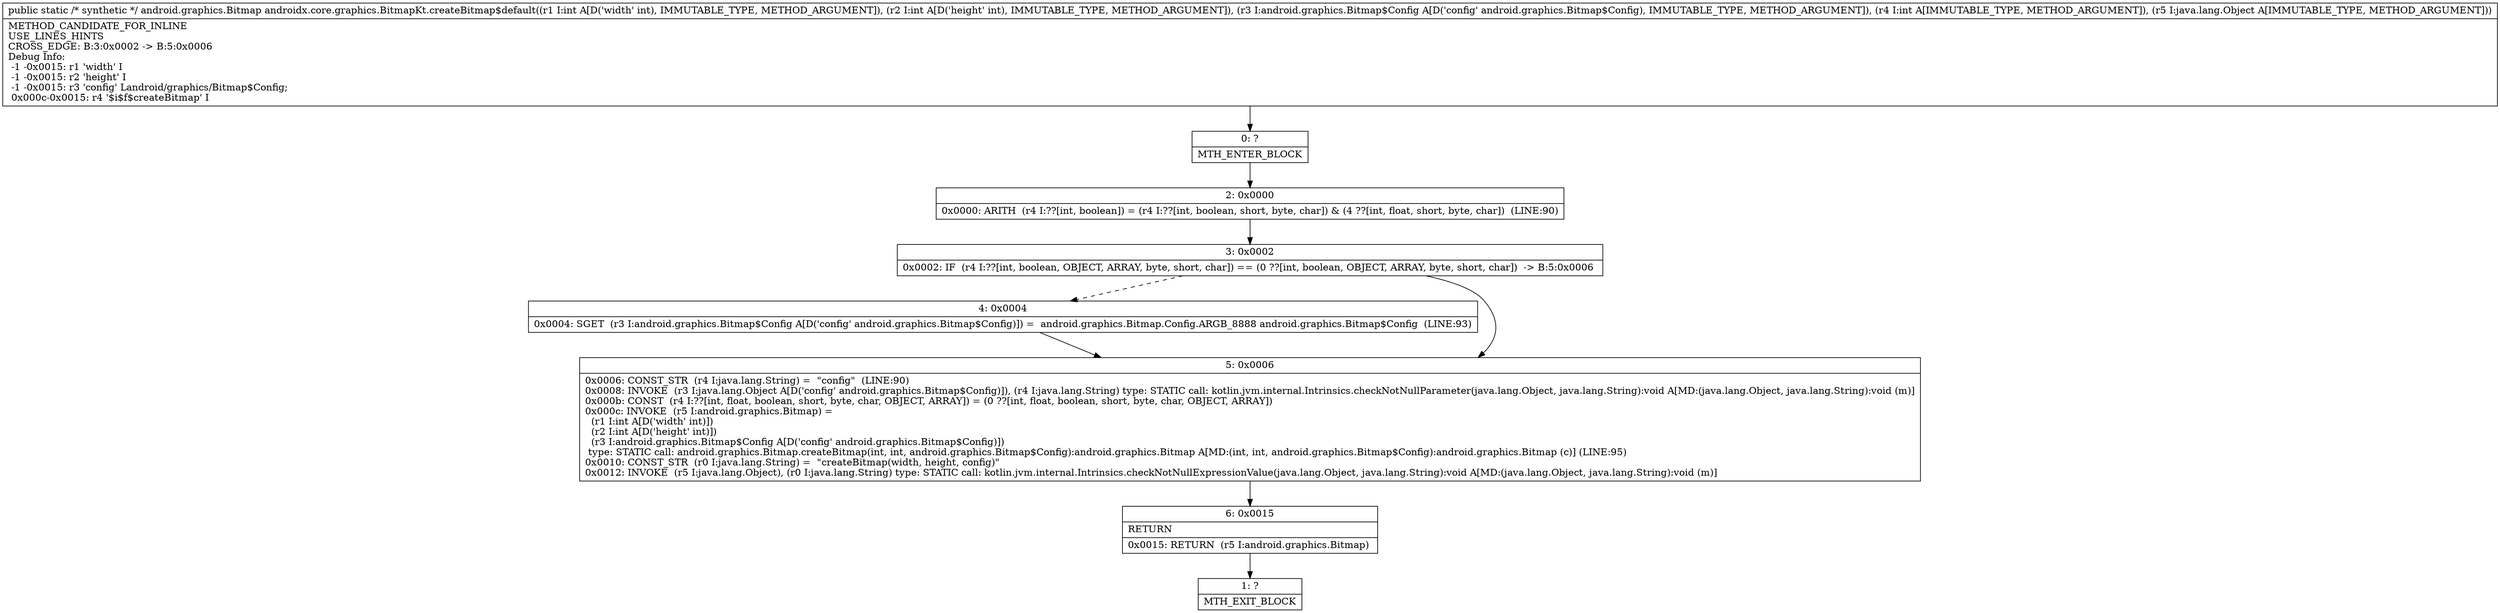 digraph "CFG forandroidx.core.graphics.BitmapKt.createBitmap$default(IILandroid\/graphics\/Bitmap$Config;ILjava\/lang\/Object;)Landroid\/graphics\/Bitmap;" {
Node_0 [shape=record,label="{0\:\ ?|MTH_ENTER_BLOCK\l}"];
Node_2 [shape=record,label="{2\:\ 0x0000|0x0000: ARITH  (r4 I:??[int, boolean]) = (r4 I:??[int, boolean, short, byte, char]) & (4 ??[int, float, short, byte, char])  (LINE:90)\l}"];
Node_3 [shape=record,label="{3\:\ 0x0002|0x0002: IF  (r4 I:??[int, boolean, OBJECT, ARRAY, byte, short, char]) == (0 ??[int, boolean, OBJECT, ARRAY, byte, short, char])  \-\> B:5:0x0006 \l}"];
Node_4 [shape=record,label="{4\:\ 0x0004|0x0004: SGET  (r3 I:android.graphics.Bitmap$Config A[D('config' android.graphics.Bitmap$Config)]) =  android.graphics.Bitmap.Config.ARGB_8888 android.graphics.Bitmap$Config  (LINE:93)\l}"];
Node_5 [shape=record,label="{5\:\ 0x0006|0x0006: CONST_STR  (r4 I:java.lang.String) =  \"config\"  (LINE:90)\l0x0008: INVOKE  (r3 I:java.lang.Object A[D('config' android.graphics.Bitmap$Config)]), (r4 I:java.lang.String) type: STATIC call: kotlin.jvm.internal.Intrinsics.checkNotNullParameter(java.lang.Object, java.lang.String):void A[MD:(java.lang.Object, java.lang.String):void (m)]\l0x000b: CONST  (r4 I:??[int, float, boolean, short, byte, char, OBJECT, ARRAY]) = (0 ??[int, float, boolean, short, byte, char, OBJECT, ARRAY]) \l0x000c: INVOKE  (r5 I:android.graphics.Bitmap) = \l  (r1 I:int A[D('width' int)])\l  (r2 I:int A[D('height' int)])\l  (r3 I:android.graphics.Bitmap$Config A[D('config' android.graphics.Bitmap$Config)])\l type: STATIC call: android.graphics.Bitmap.createBitmap(int, int, android.graphics.Bitmap$Config):android.graphics.Bitmap A[MD:(int, int, android.graphics.Bitmap$Config):android.graphics.Bitmap (c)] (LINE:95)\l0x0010: CONST_STR  (r0 I:java.lang.String) =  \"createBitmap(width, height, config)\" \l0x0012: INVOKE  (r5 I:java.lang.Object), (r0 I:java.lang.String) type: STATIC call: kotlin.jvm.internal.Intrinsics.checkNotNullExpressionValue(java.lang.Object, java.lang.String):void A[MD:(java.lang.Object, java.lang.String):void (m)]\l}"];
Node_6 [shape=record,label="{6\:\ 0x0015|RETURN\l|0x0015: RETURN  (r5 I:android.graphics.Bitmap) \l}"];
Node_1 [shape=record,label="{1\:\ ?|MTH_EXIT_BLOCK\l}"];
MethodNode[shape=record,label="{public static \/* synthetic *\/ android.graphics.Bitmap androidx.core.graphics.BitmapKt.createBitmap$default((r1 I:int A[D('width' int), IMMUTABLE_TYPE, METHOD_ARGUMENT]), (r2 I:int A[D('height' int), IMMUTABLE_TYPE, METHOD_ARGUMENT]), (r3 I:android.graphics.Bitmap$Config A[D('config' android.graphics.Bitmap$Config), IMMUTABLE_TYPE, METHOD_ARGUMENT]), (r4 I:int A[IMMUTABLE_TYPE, METHOD_ARGUMENT]), (r5 I:java.lang.Object A[IMMUTABLE_TYPE, METHOD_ARGUMENT]))  | METHOD_CANDIDATE_FOR_INLINE\lUSE_LINES_HINTS\lCROSS_EDGE: B:3:0x0002 \-\> B:5:0x0006\lDebug Info:\l  \-1 \-0x0015: r1 'width' I\l  \-1 \-0x0015: r2 'height' I\l  \-1 \-0x0015: r3 'config' Landroid\/graphics\/Bitmap$Config;\l  0x000c\-0x0015: r4 '$i$f$createBitmap' I\l}"];
MethodNode -> Node_0;Node_0 -> Node_2;
Node_2 -> Node_3;
Node_3 -> Node_4[style=dashed];
Node_3 -> Node_5;
Node_4 -> Node_5;
Node_5 -> Node_6;
Node_6 -> Node_1;
}


